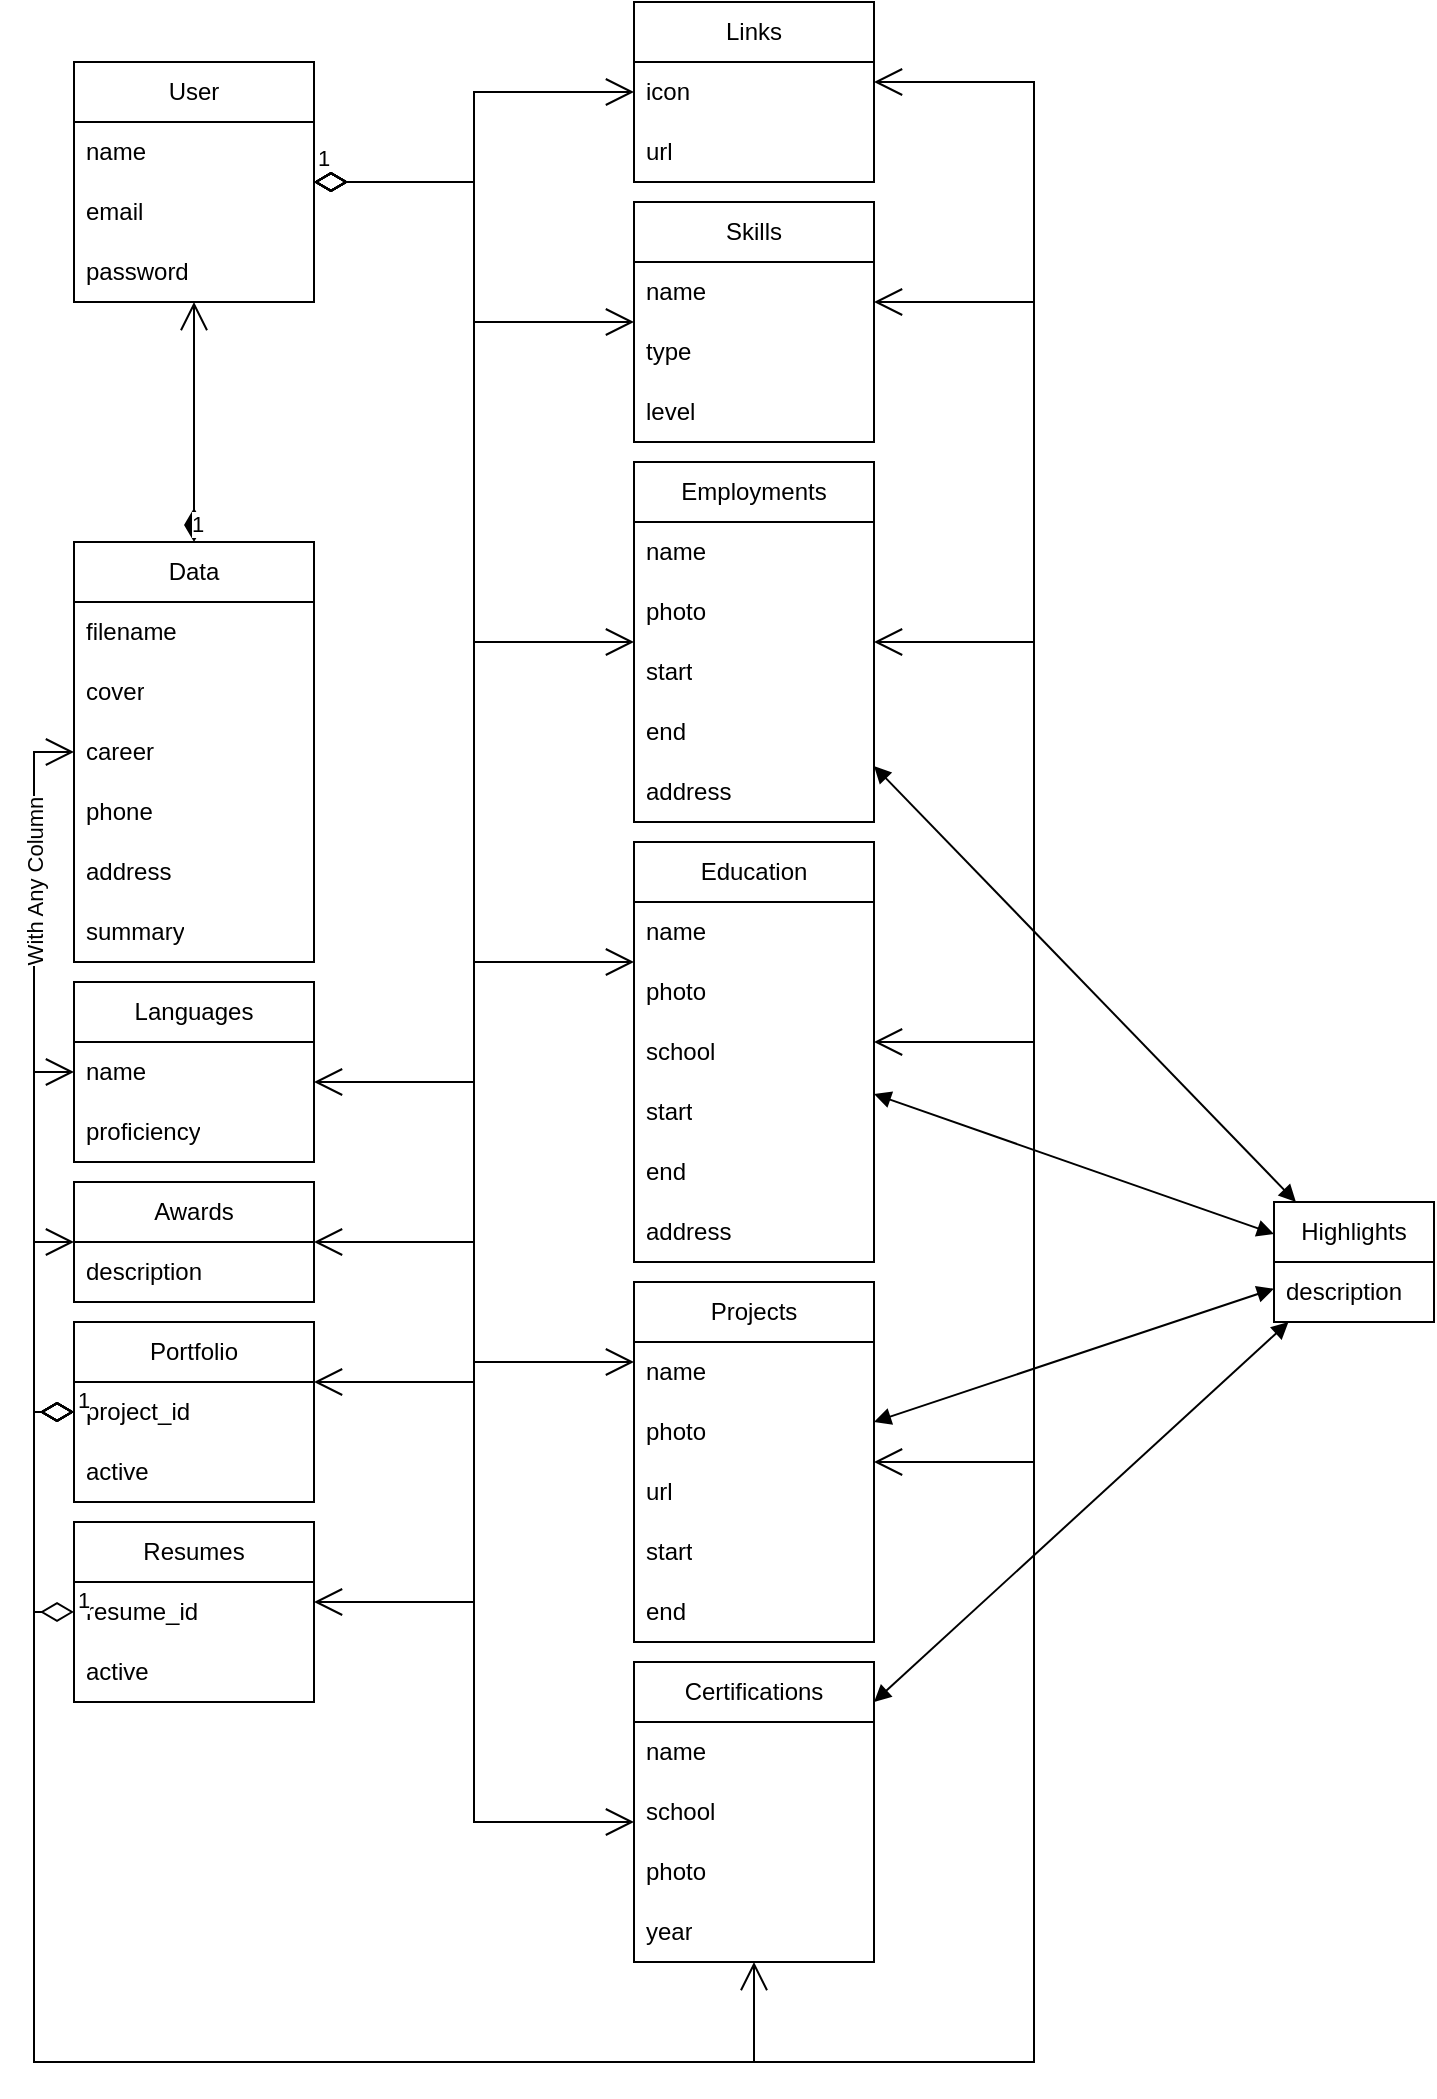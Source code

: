<mxfile version="26.2.2">
  <diagram name="Página-1" id="HbhajBfTkZ2j8d2pvesv">
    <mxGraphModel dx="1392" dy="857" grid="1" gridSize="10" guides="1" tooltips="1" connect="1" arrows="1" fold="1" page="1" pageScale="1" pageWidth="827" pageHeight="1169" math="0" shadow="0">
      <root>
        <mxCell id="0" />
        <mxCell id="1" parent="0" />
        <mxCell id="w9eDnfhfby5AD-hQDU2O-1" value="Data" style="swimlane;fontStyle=0;childLayout=stackLayout;horizontal=1;startSize=30;horizontalStack=0;resizeParent=1;resizeParentMax=0;resizeLast=0;collapsible=1;marginBottom=0;whiteSpace=wrap;html=1;" parent="1" vertex="1">
          <mxGeometry x="40" y="280" width="120" height="210" as="geometry" />
        </mxCell>
        <mxCell id="w9eDnfhfby5AD-hQDU2O-3" value="filename" style="text;strokeColor=none;fillColor=none;align=left;verticalAlign=middle;spacingLeft=4;spacingRight=4;overflow=hidden;points=[[0,0.5],[1,0.5]];portConstraint=eastwest;rotatable=0;whiteSpace=wrap;html=1;" parent="w9eDnfhfby5AD-hQDU2O-1" vertex="1">
          <mxGeometry y="30" width="120" height="30" as="geometry" />
        </mxCell>
        <mxCell id="xGu1E_vyQr3WHsbsqdDd-8" value="cover" style="text;strokeColor=none;fillColor=none;align=left;verticalAlign=middle;spacingLeft=4;spacingRight=4;overflow=hidden;points=[[0,0.5],[1,0.5]];portConstraint=eastwest;rotatable=0;whiteSpace=wrap;html=1;" parent="w9eDnfhfby5AD-hQDU2O-1" vertex="1">
          <mxGeometry y="60" width="120" height="30" as="geometry" />
        </mxCell>
        <mxCell id="LukBGXAmKgHBDDn_lNCF-2" value="career" style="text;strokeColor=none;fillColor=none;align=left;verticalAlign=middle;spacingLeft=4;spacingRight=4;overflow=hidden;points=[[0,0.5],[1,0.5]];portConstraint=eastwest;rotatable=0;whiteSpace=wrap;html=1;shadow=0;" parent="w9eDnfhfby5AD-hQDU2O-1" vertex="1">
          <mxGeometry y="90" width="120" height="30" as="geometry" />
        </mxCell>
        <mxCell id="LukBGXAmKgHBDDn_lNCF-3" value="phone" style="text;strokeColor=none;fillColor=none;align=left;verticalAlign=middle;spacingLeft=4;spacingRight=4;overflow=hidden;points=[[0,0.5],[1,0.5]];portConstraint=eastwest;rotatable=0;whiteSpace=wrap;html=1;shadow=0;" parent="w9eDnfhfby5AD-hQDU2O-1" vertex="1">
          <mxGeometry y="120" width="120" height="30" as="geometry" />
        </mxCell>
        <mxCell id="LukBGXAmKgHBDDn_lNCF-5" value="address" style="text;strokeColor=none;fillColor=none;align=left;verticalAlign=middle;spacingLeft=4;spacingRight=4;overflow=hidden;points=[[0,0.5],[1,0.5]];portConstraint=eastwest;rotatable=0;whiteSpace=wrap;html=1;shadow=0;" parent="w9eDnfhfby5AD-hQDU2O-1" vertex="1">
          <mxGeometry y="150" width="120" height="30" as="geometry" />
        </mxCell>
        <mxCell id="LukBGXAmKgHBDDn_lNCF-31" value="summary" style="text;strokeColor=none;fillColor=none;align=left;verticalAlign=middle;spacingLeft=4;spacingRight=4;overflow=hidden;points=[[0,0.5],[1,0.5]];portConstraint=eastwest;rotatable=0;whiteSpace=wrap;html=1;shadow=0;" parent="w9eDnfhfby5AD-hQDU2O-1" vertex="1">
          <mxGeometry y="180" width="120" height="30" as="geometry" />
        </mxCell>
        <mxCell id="LukBGXAmKgHBDDn_lNCF-7" value="Links" style="swimlane;fontStyle=0;childLayout=stackLayout;horizontal=1;startSize=30;horizontalStack=0;resizeParent=1;resizeParentMax=0;resizeLast=0;collapsible=1;marginBottom=0;whiteSpace=wrap;html=1;" parent="1" vertex="1">
          <mxGeometry x="320" y="10" width="120" height="90" as="geometry" />
        </mxCell>
        <mxCell id="LukBGXAmKgHBDDn_lNCF-9" value="icon" style="text;strokeColor=none;fillColor=none;align=left;verticalAlign=middle;spacingLeft=4;spacingRight=4;overflow=hidden;points=[[0,0.5],[1,0.5]];portConstraint=eastwest;rotatable=0;whiteSpace=wrap;html=1;" parent="LukBGXAmKgHBDDn_lNCF-7" vertex="1">
          <mxGeometry y="30" width="120" height="30" as="geometry" />
        </mxCell>
        <mxCell id="LukBGXAmKgHBDDn_lNCF-10" value="url" style="text;strokeColor=none;fillColor=none;align=left;verticalAlign=middle;spacingLeft=4;spacingRight=4;overflow=hidden;points=[[0,0.5],[1,0.5]];portConstraint=eastwest;rotatable=0;whiteSpace=wrap;html=1;shadow=0;" parent="LukBGXAmKgHBDDn_lNCF-7" vertex="1">
          <mxGeometry y="60" width="120" height="30" as="geometry" />
        </mxCell>
        <mxCell id="LukBGXAmKgHBDDn_lNCF-15" value="User" style="swimlane;fontStyle=0;childLayout=stackLayout;horizontal=1;startSize=30;horizontalStack=0;resizeParent=1;resizeParentMax=0;resizeLast=0;collapsible=1;marginBottom=0;whiteSpace=wrap;html=1;" parent="1" vertex="1">
          <mxGeometry x="40" y="40" width="120" height="120" as="geometry" />
        </mxCell>
        <mxCell id="LukBGXAmKgHBDDn_lNCF-18" value="name" style="text;strokeColor=none;fillColor=none;align=left;verticalAlign=middle;spacingLeft=4;spacingRight=4;overflow=hidden;points=[[0,0.5],[1,0.5]];portConstraint=eastwest;rotatable=0;whiteSpace=wrap;html=1;shadow=0;" parent="LukBGXAmKgHBDDn_lNCF-15" vertex="1">
          <mxGeometry y="30" width="120" height="30" as="geometry" />
        </mxCell>
        <mxCell id="LukBGXAmKgHBDDn_lNCF-20" value="email&lt;span style=&quot;color: rgba(0, 0, 0, 0); font-family: monospace; font-size: 0px; text-wrap-mode: nowrap;&quot;&gt;%3CmxGraphModel%3E%3Croot%3E%3CmxCell%20id%3D%220%22%2F%3E%3CmxCell%20id%3D%221%22%20parent%3D%220%22%2F%3E%3CmxCell%20id%3D%222%22%20value%3D%22career%22%20style%3D%22text%3BstrokeColor%3Dnone%3BfillColor%3Dnone%3Balign%3Dleft%3BverticalAlign%3Dmiddle%3BspacingLeft%3D4%3BspacingRight%3D4%3Boverflow%3Dhidden%3Bpoints%3D%5B%5B0%2C0.5%5D%2C%5B1%2C0.5%5D%5D%3BportConstraint%3Deastwest%3Brotatable%3D0%3BwhiteSpace%3Dwrap%3Bhtml%3D1%3Bshadow%3D0%3B%22%20vertex%3D%221%22%20parent%3D%221%22%3E%3CmxGeometry%20x%3D%2240%22%20y%3D%22160%22%20width%3D%22140%22%20height%3D%2230%22%20as%3D%22geometry%22%2F%3E%3C%2FmxCell%3E%3C%2Froot%3E%3C%2FmxGraphModel%3E&lt;/span&gt;" style="text;strokeColor=none;fillColor=none;align=left;verticalAlign=middle;spacingLeft=4;spacingRight=4;overflow=hidden;points=[[0,0.5],[1,0.5]];portConstraint=eastwest;rotatable=0;whiteSpace=wrap;html=1;shadow=0;" parent="LukBGXAmKgHBDDn_lNCF-15" vertex="1">
          <mxGeometry y="60" width="120" height="30" as="geometry" />
        </mxCell>
        <mxCell id="LukBGXAmKgHBDDn_lNCF-21" value="password" style="text;strokeColor=none;fillColor=none;align=left;verticalAlign=middle;spacingLeft=4;spacingRight=4;overflow=hidden;points=[[0,0.5],[1,0.5]];portConstraint=eastwest;rotatable=0;whiteSpace=wrap;html=1;shadow=0;" parent="LukBGXAmKgHBDDn_lNCF-15" vertex="1">
          <mxGeometry y="90" width="120" height="30" as="geometry" />
        </mxCell>
        <mxCell id="LukBGXAmKgHBDDn_lNCF-23" value="1" style="endArrow=open;html=1;endSize=12;startArrow=diamondThin;startSize=14;startFill=1;edgeStyle=orthogonalEdgeStyle;align=left;verticalAlign=bottom;rounded=0;" parent="1" source="w9eDnfhfby5AD-hQDU2O-1" target="LukBGXAmKgHBDDn_lNCF-15" edge="1">
          <mxGeometry x="-1" y="3" relative="1" as="geometry">
            <mxPoint x="340" y="300" as="sourcePoint" />
            <mxPoint x="500" y="300" as="targetPoint" />
          </mxGeometry>
        </mxCell>
        <mxCell id="LukBGXAmKgHBDDn_lNCF-25" value="1" style="endArrow=open;html=1;endSize=12;startArrow=diamondThin;startSize=14;startFill=0;edgeStyle=orthogonalEdgeStyle;align=left;verticalAlign=bottom;rounded=0;" parent="1" source="LukBGXAmKgHBDDn_lNCF-15" target="LukBGXAmKgHBDDn_lNCF-7" edge="1">
          <mxGeometry x="-1" y="3" relative="1" as="geometry">
            <mxPoint x="340" y="300" as="sourcePoint" />
            <mxPoint x="500" y="300" as="targetPoint" />
            <Array as="points" />
          </mxGeometry>
        </mxCell>
        <mxCell id="LukBGXAmKgHBDDn_lNCF-26" value="Skills" style="swimlane;fontStyle=0;childLayout=stackLayout;horizontal=1;startSize=30;horizontalStack=0;resizeParent=1;resizeParentMax=0;resizeLast=0;collapsible=1;marginBottom=0;whiteSpace=wrap;html=1;" parent="1" vertex="1">
          <mxGeometry x="320" y="110" width="120" height="120" as="geometry" />
        </mxCell>
        <mxCell id="LukBGXAmKgHBDDn_lNCF-28" value="name" style="text;strokeColor=none;fillColor=none;align=left;verticalAlign=middle;spacingLeft=4;spacingRight=4;overflow=hidden;points=[[0,0.5],[1,0.5]];portConstraint=eastwest;rotatable=0;whiteSpace=wrap;html=1;" parent="LukBGXAmKgHBDDn_lNCF-26" vertex="1">
          <mxGeometry y="30" width="120" height="30" as="geometry" />
        </mxCell>
        <mxCell id="_EkZtf-qwfZiBg3V9IoP-34" value="type" style="text;strokeColor=none;fillColor=none;align=left;verticalAlign=middle;spacingLeft=4;spacingRight=4;overflow=hidden;points=[[0,0.5],[1,0.5]];portConstraint=eastwest;rotatable=0;whiteSpace=wrap;html=1;" parent="LukBGXAmKgHBDDn_lNCF-26" vertex="1">
          <mxGeometry y="60" width="120" height="30" as="geometry" />
        </mxCell>
        <mxCell id="LukBGXAmKgHBDDn_lNCF-29" value="level" style="text;strokeColor=none;fillColor=none;align=left;verticalAlign=middle;spacingLeft=4;spacingRight=4;overflow=hidden;points=[[0,0.5],[1,0.5]];portConstraint=eastwest;rotatable=0;whiteSpace=wrap;html=1;shadow=0;" parent="LukBGXAmKgHBDDn_lNCF-26" vertex="1">
          <mxGeometry y="90" width="120" height="30" as="geometry" />
        </mxCell>
        <mxCell id="LukBGXAmKgHBDDn_lNCF-30" value="1" style="endArrow=open;html=1;endSize=12;startArrow=diamondThin;startSize=14;startFill=0;edgeStyle=orthogonalEdgeStyle;align=left;verticalAlign=bottom;rounded=0;" parent="1" source="LukBGXAmKgHBDDn_lNCF-15" target="LukBGXAmKgHBDDn_lNCF-26" edge="1">
          <mxGeometry x="-1" y="3" relative="1" as="geometry">
            <mxPoint x="190" y="125" as="sourcePoint" />
            <mxPoint x="300" y="80" as="targetPoint" />
            <Array as="points" />
          </mxGeometry>
        </mxCell>
        <mxCell id="LukBGXAmKgHBDDn_lNCF-32" value="Employments" style="swimlane;fontStyle=0;childLayout=stackLayout;horizontal=1;startSize=30;horizontalStack=0;resizeParent=1;resizeParentMax=0;resizeLast=0;collapsible=1;marginBottom=0;whiteSpace=wrap;html=1;" parent="1" vertex="1">
          <mxGeometry x="320" y="240" width="120" height="180" as="geometry" />
        </mxCell>
        <mxCell id="LukBGXAmKgHBDDn_lNCF-34" value="name" style="text;strokeColor=none;fillColor=none;align=left;verticalAlign=middle;spacingLeft=4;spacingRight=4;overflow=hidden;points=[[0,0.5],[1,0.5]];portConstraint=eastwest;rotatable=0;whiteSpace=wrap;html=1;" parent="LukBGXAmKgHBDDn_lNCF-32" vertex="1">
          <mxGeometry y="30" width="120" height="30" as="geometry" />
        </mxCell>
        <mxCell id="iaovK2-0am7FCmAmzVQQ-1" value="photo" style="text;strokeColor=none;fillColor=none;align=left;verticalAlign=middle;spacingLeft=4;spacingRight=4;overflow=hidden;points=[[0,0.5],[1,0.5]];portConstraint=eastwest;rotatable=0;whiteSpace=wrap;html=1;" parent="LukBGXAmKgHBDDn_lNCF-32" vertex="1">
          <mxGeometry y="60" width="120" height="30" as="geometry" />
        </mxCell>
        <mxCell id="LukBGXAmKgHBDDn_lNCF-35" value="start" style="text;strokeColor=none;fillColor=none;align=left;verticalAlign=middle;spacingLeft=4;spacingRight=4;overflow=hidden;points=[[0,0.5],[1,0.5]];portConstraint=eastwest;rotatable=0;whiteSpace=wrap;html=1;shadow=0;" parent="LukBGXAmKgHBDDn_lNCF-32" vertex="1">
          <mxGeometry y="90" width="120" height="30" as="geometry" />
        </mxCell>
        <mxCell id="LukBGXAmKgHBDDn_lNCF-40" value="end" style="text;strokeColor=none;fillColor=none;align=left;verticalAlign=middle;spacingLeft=4;spacingRight=4;overflow=hidden;points=[[0,0.5],[1,0.5]];portConstraint=eastwest;rotatable=0;whiteSpace=wrap;html=1;shadow=0;" parent="LukBGXAmKgHBDDn_lNCF-32" vertex="1">
          <mxGeometry y="120" width="120" height="30" as="geometry" />
        </mxCell>
        <mxCell id="LukBGXAmKgHBDDn_lNCF-41" value="address" style="text;strokeColor=none;fillColor=none;align=left;verticalAlign=middle;spacingLeft=4;spacingRight=4;overflow=hidden;points=[[0,0.5],[1,0.5]];portConstraint=eastwest;rotatable=0;whiteSpace=wrap;html=1;shadow=0;" parent="LukBGXAmKgHBDDn_lNCF-32" vertex="1">
          <mxGeometry y="150" width="120" height="30" as="geometry" />
        </mxCell>
        <mxCell id="LukBGXAmKgHBDDn_lNCF-39" value="1" style="endArrow=open;html=1;endSize=12;startArrow=diamondThin;startSize=14;startFill=0;edgeStyle=orthogonalEdgeStyle;align=left;verticalAlign=bottom;rounded=0;" parent="1" source="LukBGXAmKgHBDDn_lNCF-15" target="LukBGXAmKgHBDDn_lNCF-32" edge="1">
          <mxGeometry x="-1" y="3" relative="1" as="geometry">
            <mxPoint x="340" y="290" as="sourcePoint" />
            <mxPoint x="500" y="290" as="targetPoint" />
            <Array as="points">
              <mxPoint x="240" y="100" />
              <mxPoint x="240" y="330" />
            </Array>
          </mxGeometry>
        </mxCell>
        <mxCell id="LukBGXAmKgHBDDn_lNCF-42" value="Highlights" style="swimlane;fontStyle=0;childLayout=stackLayout;horizontal=1;startSize=30;horizontalStack=0;resizeParent=1;resizeParentMax=0;resizeLast=0;collapsible=1;marginBottom=0;whiteSpace=wrap;html=1;" parent="1" vertex="1">
          <mxGeometry x="640" y="610" width="80" height="60" as="geometry" />
        </mxCell>
        <mxCell id="LukBGXAmKgHBDDn_lNCF-44" value="description" style="text;strokeColor=none;fillColor=none;align=left;verticalAlign=middle;spacingLeft=4;spacingRight=4;overflow=hidden;points=[[0,0.5],[1,0.5]];portConstraint=eastwest;rotatable=0;whiteSpace=wrap;html=1;" parent="LukBGXAmKgHBDDn_lNCF-42" vertex="1">
          <mxGeometry y="30" width="80" height="30" as="geometry" />
        </mxCell>
        <mxCell id="LukBGXAmKgHBDDn_lNCF-49" value="Education" style="swimlane;fontStyle=0;childLayout=stackLayout;horizontal=1;startSize=30;horizontalStack=0;resizeParent=1;resizeParentMax=0;resizeLast=0;collapsible=1;marginBottom=0;whiteSpace=wrap;html=1;" parent="1" vertex="1">
          <mxGeometry x="320" y="430" width="120" height="210" as="geometry" />
        </mxCell>
        <mxCell id="LukBGXAmKgHBDDn_lNCF-51" value="name" style="text;strokeColor=none;fillColor=none;align=left;verticalAlign=middle;spacingLeft=4;spacingRight=4;overflow=hidden;points=[[0,0.5],[1,0.5]];portConstraint=eastwest;rotatable=0;whiteSpace=wrap;html=1;" parent="LukBGXAmKgHBDDn_lNCF-49" vertex="1">
          <mxGeometry y="30" width="120" height="30" as="geometry" />
        </mxCell>
        <mxCell id="iaovK2-0am7FCmAmzVQQ-2" value="photo" style="text;strokeColor=none;fillColor=none;align=left;verticalAlign=middle;spacingLeft=4;spacingRight=4;overflow=hidden;points=[[0,0.5],[1,0.5]];portConstraint=eastwest;rotatable=0;whiteSpace=wrap;html=1;" parent="LukBGXAmKgHBDDn_lNCF-49" vertex="1">
          <mxGeometry y="60" width="120" height="30" as="geometry" />
        </mxCell>
        <mxCell id="_EkZtf-qwfZiBg3V9IoP-1" value="school" style="text;strokeColor=none;fillColor=none;align=left;verticalAlign=middle;spacingLeft=4;spacingRight=4;overflow=hidden;points=[[0,0.5],[1,0.5]];portConstraint=eastwest;rotatable=0;whiteSpace=wrap;html=1;shadow=0;" parent="LukBGXAmKgHBDDn_lNCF-49" vertex="1">
          <mxGeometry y="90" width="120" height="30" as="geometry" />
        </mxCell>
        <mxCell id="LukBGXAmKgHBDDn_lNCF-52" value="start" style="text;strokeColor=none;fillColor=none;align=left;verticalAlign=middle;spacingLeft=4;spacingRight=4;overflow=hidden;points=[[0,0.5],[1,0.5]];portConstraint=eastwest;rotatable=0;whiteSpace=wrap;html=1;shadow=0;" parent="LukBGXAmKgHBDDn_lNCF-49" vertex="1">
          <mxGeometry y="120" width="120" height="30" as="geometry" />
        </mxCell>
        <mxCell id="LukBGXAmKgHBDDn_lNCF-53" value="end" style="text;strokeColor=none;fillColor=none;align=left;verticalAlign=middle;spacingLeft=4;spacingRight=4;overflow=hidden;points=[[0,0.5],[1,0.5]];portConstraint=eastwest;rotatable=0;whiteSpace=wrap;html=1;shadow=0;" parent="LukBGXAmKgHBDDn_lNCF-49" vertex="1">
          <mxGeometry y="150" width="120" height="30" as="geometry" />
        </mxCell>
        <mxCell id="LukBGXAmKgHBDDn_lNCF-54" value="address" style="text;strokeColor=none;fillColor=none;align=left;verticalAlign=middle;spacingLeft=4;spacingRight=4;overflow=hidden;points=[[0,0.5],[1,0.5]];portConstraint=eastwest;rotatable=0;whiteSpace=wrap;html=1;shadow=0;" parent="LukBGXAmKgHBDDn_lNCF-49" vertex="1">
          <mxGeometry y="180" width="120" height="30" as="geometry" />
        </mxCell>
        <mxCell id="LukBGXAmKgHBDDn_lNCF-55" value="1" style="endArrow=open;html=1;endSize=12;startArrow=diamondThin;startSize=14;startFill=0;edgeStyle=orthogonalEdgeStyle;align=left;verticalAlign=bottom;rounded=0;" parent="1" source="LukBGXAmKgHBDDn_lNCF-15" target="LukBGXAmKgHBDDn_lNCF-49" edge="1">
          <mxGeometry x="-1" y="3" relative="1" as="geometry">
            <mxPoint x="190" y="125" as="sourcePoint" />
            <mxPoint x="310" y="380" as="targetPoint" />
            <Array as="points">
              <mxPoint x="240" y="100" />
              <mxPoint x="240" y="490" />
            </Array>
          </mxGeometry>
        </mxCell>
        <mxCell id="_EkZtf-qwfZiBg3V9IoP-2" value="Languages" style="swimlane;fontStyle=0;childLayout=stackLayout;horizontal=1;startSize=30;horizontalStack=0;resizeParent=1;resizeParentMax=0;resizeLast=0;collapsible=1;marginBottom=0;whiteSpace=wrap;html=1;" parent="1" vertex="1">
          <mxGeometry x="40" y="500" width="120" height="90" as="geometry" />
        </mxCell>
        <mxCell id="_EkZtf-qwfZiBg3V9IoP-4" value="name" style="text;strokeColor=none;fillColor=none;align=left;verticalAlign=middle;spacingLeft=4;spacingRight=4;overflow=hidden;points=[[0,0.5],[1,0.5]];portConstraint=eastwest;rotatable=0;whiteSpace=wrap;html=1;" parent="_EkZtf-qwfZiBg3V9IoP-2" vertex="1">
          <mxGeometry y="30" width="120" height="30" as="geometry" />
        </mxCell>
        <mxCell id="_EkZtf-qwfZiBg3V9IoP-5" value="proficiency" style="text;strokeColor=none;fillColor=none;align=left;verticalAlign=middle;spacingLeft=4;spacingRight=4;overflow=hidden;points=[[0,0.5],[1,0.5]];portConstraint=eastwest;rotatable=0;whiteSpace=wrap;html=1;shadow=0;" parent="_EkZtf-qwfZiBg3V9IoP-2" vertex="1">
          <mxGeometry y="60" width="120" height="30" as="geometry" />
        </mxCell>
        <mxCell id="_EkZtf-qwfZiBg3V9IoP-6" value="1" style="endArrow=open;html=1;endSize=12;startArrow=diamondThin;startSize=14;startFill=0;edgeStyle=orthogonalEdgeStyle;align=left;verticalAlign=bottom;rounded=0;" parent="1" source="LukBGXAmKgHBDDn_lNCF-15" target="_EkZtf-qwfZiBg3V9IoP-2" edge="1">
          <mxGeometry x="-1" y="3" relative="1" as="geometry">
            <mxPoint x="190" y="125" as="sourcePoint" />
            <mxPoint x="310" y="620" as="targetPoint" />
            <Array as="points">
              <mxPoint x="240" y="100" />
              <mxPoint x="240" y="550" />
            </Array>
          </mxGeometry>
        </mxCell>
        <mxCell id="_EkZtf-qwfZiBg3V9IoP-7" value="Projects" style="swimlane;fontStyle=0;childLayout=stackLayout;horizontal=1;startSize=30;horizontalStack=0;resizeParent=1;resizeParentMax=0;resizeLast=0;collapsible=1;marginBottom=0;whiteSpace=wrap;html=1;" parent="1" vertex="1">
          <mxGeometry x="320" y="650" width="120" height="180" as="geometry" />
        </mxCell>
        <mxCell id="_EkZtf-qwfZiBg3V9IoP-9" value="name" style="text;strokeColor=none;fillColor=none;align=left;verticalAlign=middle;spacingLeft=4;spacingRight=4;overflow=hidden;points=[[0,0.5],[1,0.5]];portConstraint=eastwest;rotatable=0;whiteSpace=wrap;html=1;" parent="_EkZtf-qwfZiBg3V9IoP-7" vertex="1">
          <mxGeometry y="30" width="120" height="30" as="geometry" />
        </mxCell>
        <mxCell id="_EkZtf-qwfZiBg3V9IoP-10" value="photo" style="text;strokeColor=none;fillColor=none;align=left;verticalAlign=middle;spacingLeft=4;spacingRight=4;overflow=hidden;points=[[0,0.5],[1,0.5]];portConstraint=eastwest;rotatable=0;whiteSpace=wrap;html=1;shadow=0;" parent="_EkZtf-qwfZiBg3V9IoP-7" vertex="1">
          <mxGeometry y="60" width="120" height="30" as="geometry" />
        </mxCell>
        <mxCell id="_EkZtf-qwfZiBg3V9IoP-38" value="url" style="text;strokeColor=none;fillColor=none;align=left;verticalAlign=middle;spacingLeft=4;spacingRight=4;overflow=hidden;points=[[0,0.5],[1,0.5]];portConstraint=eastwest;rotatable=0;whiteSpace=wrap;html=1;shadow=0;" parent="_EkZtf-qwfZiBg3V9IoP-7" vertex="1">
          <mxGeometry y="90" width="120" height="30" as="geometry" />
        </mxCell>
        <mxCell id="_EkZtf-qwfZiBg3V9IoP-11" value="start" style="text;strokeColor=none;fillColor=none;align=left;verticalAlign=middle;spacingLeft=4;spacingRight=4;overflow=hidden;points=[[0,0.5],[1,0.5]];portConstraint=eastwest;rotatable=0;whiteSpace=wrap;html=1;shadow=0;" parent="_EkZtf-qwfZiBg3V9IoP-7" vertex="1">
          <mxGeometry y="120" width="120" height="30" as="geometry" />
        </mxCell>
        <mxCell id="_EkZtf-qwfZiBg3V9IoP-12" value="end" style="text;strokeColor=none;fillColor=none;align=left;verticalAlign=middle;spacingLeft=4;spacingRight=4;overflow=hidden;points=[[0,0.5],[1,0.5]];portConstraint=eastwest;rotatable=0;whiteSpace=wrap;html=1;shadow=0;" parent="_EkZtf-qwfZiBg3V9IoP-7" vertex="1">
          <mxGeometry y="150" width="120" height="30" as="geometry" />
        </mxCell>
        <mxCell id="_EkZtf-qwfZiBg3V9IoP-17" value="1" style="endArrow=open;html=1;endSize=12;startArrow=diamondThin;startSize=14;startFill=0;edgeStyle=orthogonalEdgeStyle;align=left;verticalAlign=bottom;rounded=0;" parent="1" source="LukBGXAmKgHBDDn_lNCF-15" target="_EkZtf-qwfZiBg3V9IoP-7" edge="1">
          <mxGeometry x="-1" y="3" relative="1" as="geometry">
            <mxPoint x="190" y="125" as="sourcePoint" />
            <mxPoint x="310" y="620" as="targetPoint" />
            <Array as="points">
              <mxPoint x="240" y="100" />
              <mxPoint x="240" y="690" />
            </Array>
          </mxGeometry>
        </mxCell>
        <mxCell id="_EkZtf-qwfZiBg3V9IoP-19" value="Awards" style="swimlane;fontStyle=0;childLayout=stackLayout;horizontal=1;startSize=30;horizontalStack=0;resizeParent=1;resizeParentMax=0;resizeLast=0;collapsible=1;marginBottom=0;whiteSpace=wrap;html=1;" parent="1" vertex="1">
          <mxGeometry x="40" y="600" width="120" height="60" as="geometry" />
        </mxCell>
        <mxCell id="_EkZtf-qwfZiBg3V9IoP-21" value="description" style="text;strokeColor=none;fillColor=none;align=left;verticalAlign=middle;spacingLeft=4;spacingRight=4;overflow=hidden;points=[[0,0.5],[1,0.5]];portConstraint=eastwest;rotatable=0;whiteSpace=wrap;html=1;" parent="_EkZtf-qwfZiBg3V9IoP-19" vertex="1">
          <mxGeometry y="30" width="120" height="30" as="geometry" />
        </mxCell>
        <mxCell id="_EkZtf-qwfZiBg3V9IoP-26" value="1" style="endArrow=open;html=1;endSize=12;startArrow=diamondThin;startSize=14;startFill=0;edgeStyle=orthogonalEdgeStyle;align=left;verticalAlign=bottom;rounded=0;" parent="1" source="LukBGXAmKgHBDDn_lNCF-15" target="_EkZtf-qwfZiBg3V9IoP-19" edge="1">
          <mxGeometry x="-1" y="3" relative="1" as="geometry">
            <mxPoint x="190" y="125" as="sourcePoint" />
            <mxPoint x="310" y="1040" as="targetPoint" />
            <Array as="points">
              <mxPoint x="240" y="100" />
              <mxPoint x="240" y="630" />
            </Array>
          </mxGeometry>
        </mxCell>
        <mxCell id="_EkZtf-qwfZiBg3V9IoP-28" value="Certifications" style="swimlane;fontStyle=0;childLayout=stackLayout;horizontal=1;startSize=30;horizontalStack=0;resizeParent=1;resizeParentMax=0;resizeLast=0;collapsible=1;marginBottom=0;whiteSpace=wrap;html=1;" parent="1" vertex="1">
          <mxGeometry x="320" y="840" width="120" height="150" as="geometry" />
        </mxCell>
        <mxCell id="_EkZtf-qwfZiBg3V9IoP-30" value="name" style="text;strokeColor=none;fillColor=none;align=left;verticalAlign=middle;spacingLeft=4;spacingRight=4;overflow=hidden;points=[[0,0.5],[1,0.5]];portConstraint=eastwest;rotatable=0;whiteSpace=wrap;html=1;" parent="_EkZtf-qwfZiBg3V9IoP-28" vertex="1">
          <mxGeometry y="30" width="120" height="30" as="geometry" />
        </mxCell>
        <mxCell id="_EkZtf-qwfZiBg3V9IoP-32" value="school" style="text;strokeColor=none;fillColor=none;align=left;verticalAlign=middle;spacingLeft=4;spacingRight=4;overflow=hidden;points=[[0,0.5],[1,0.5]];portConstraint=eastwest;rotatable=0;whiteSpace=wrap;html=1;" parent="_EkZtf-qwfZiBg3V9IoP-28" vertex="1">
          <mxGeometry y="60" width="120" height="30" as="geometry" />
        </mxCell>
        <mxCell id="iaovK2-0am7FCmAmzVQQ-3" value="photo" style="text;strokeColor=none;fillColor=none;align=left;verticalAlign=middle;spacingLeft=4;spacingRight=4;overflow=hidden;points=[[0,0.5],[1,0.5]];portConstraint=eastwest;rotatable=0;whiteSpace=wrap;html=1;shadow=0;" parent="_EkZtf-qwfZiBg3V9IoP-28" vertex="1">
          <mxGeometry y="90" width="120" height="30" as="geometry" />
        </mxCell>
        <mxCell id="_EkZtf-qwfZiBg3V9IoP-31" value="year" style="text;strokeColor=none;fillColor=none;align=left;verticalAlign=middle;spacingLeft=4;spacingRight=4;overflow=hidden;points=[[0,0.5],[1,0.5]];portConstraint=eastwest;rotatable=0;whiteSpace=wrap;html=1;shadow=0;" parent="_EkZtf-qwfZiBg3V9IoP-28" vertex="1">
          <mxGeometry y="120" width="120" height="30" as="geometry" />
        </mxCell>
        <mxCell id="xGu1E_vyQr3WHsbsqdDd-7" value="1" style="endArrow=open;html=1;endSize=12;startArrow=diamondThin;startSize=14;startFill=0;edgeStyle=orthogonalEdgeStyle;align=left;verticalAlign=bottom;rounded=0;" parent="1" source="LukBGXAmKgHBDDn_lNCF-15" target="_EkZtf-qwfZiBg3V9IoP-28" edge="1">
          <mxGeometry x="-1" y="3" relative="1" as="geometry">
            <mxPoint x="180" y="115" as="sourcePoint" />
            <mxPoint x="300" y="1020" as="targetPoint" />
            <Array as="points">
              <mxPoint x="240" y="100" />
              <mxPoint x="240" y="920" />
            </Array>
          </mxGeometry>
        </mxCell>
        <mxCell id="WB2Duozwv7UVYrh3coKq-1" value="Portfolio" style="swimlane;fontStyle=0;childLayout=stackLayout;horizontal=1;startSize=30;horizontalStack=0;resizeParent=1;resizeParentMax=0;resizeLast=0;collapsible=1;marginBottom=0;whiteSpace=wrap;html=1;" vertex="1" parent="1">
          <mxGeometry x="40" y="670" width="120" height="90" as="geometry" />
        </mxCell>
        <mxCell id="WB2Duozwv7UVYrh3coKq-7" value="project_id" style="text;strokeColor=none;fillColor=none;align=left;verticalAlign=middle;spacingLeft=4;spacingRight=4;overflow=hidden;points=[[0,0.5],[1,0.5]];portConstraint=eastwest;rotatable=0;whiteSpace=wrap;html=1;" vertex="1" parent="WB2Duozwv7UVYrh3coKq-1">
          <mxGeometry y="30" width="120" height="30" as="geometry" />
        </mxCell>
        <mxCell id="WB2Duozwv7UVYrh3coKq-6" value="active" style="text;strokeColor=none;fillColor=none;align=left;verticalAlign=middle;spacingLeft=4;spacingRight=4;overflow=hidden;points=[[0,0.5],[1,0.5]];portConstraint=eastwest;rotatable=0;whiteSpace=wrap;html=1;" vertex="1" parent="WB2Duozwv7UVYrh3coKq-1">
          <mxGeometry y="60" width="120" height="30" as="geometry" />
        </mxCell>
        <mxCell id="WB2Duozwv7UVYrh3coKq-4" value="1" style="endArrow=open;html=1;endSize=12;startArrow=diamondThin;startSize=14;startFill=0;edgeStyle=orthogonalEdgeStyle;align=left;verticalAlign=bottom;rounded=0;" edge="1" parent="1" source="LukBGXAmKgHBDDn_lNCF-15" target="WB2Duozwv7UVYrh3coKq-1">
          <mxGeometry x="-1" y="3" relative="1" as="geometry">
            <mxPoint x="160" y="100" as="sourcePoint" />
            <mxPoint x="160" y="630" as="targetPoint" />
            <Array as="points">
              <mxPoint x="240" y="100" />
              <mxPoint x="240" y="700" />
            </Array>
          </mxGeometry>
        </mxCell>
        <mxCell id="WB2Duozwv7UVYrh3coKq-8" value="Resumes" style="swimlane;fontStyle=0;childLayout=stackLayout;horizontal=1;startSize=30;horizontalStack=0;resizeParent=1;resizeParentMax=0;resizeLast=0;collapsible=1;marginBottom=0;whiteSpace=wrap;html=1;" vertex="1" parent="1">
          <mxGeometry x="40" y="770" width="120" height="90" as="geometry" />
        </mxCell>
        <mxCell id="WB2Duozwv7UVYrh3coKq-9" value="resume_id" style="text;strokeColor=none;fillColor=none;align=left;verticalAlign=middle;spacingLeft=4;spacingRight=4;overflow=hidden;points=[[0,0.5],[1,0.5]];portConstraint=eastwest;rotatable=0;whiteSpace=wrap;html=1;" vertex="1" parent="WB2Duozwv7UVYrh3coKq-8">
          <mxGeometry y="30" width="120" height="30" as="geometry" />
        </mxCell>
        <mxCell id="WB2Duozwv7UVYrh3coKq-10" value="active" style="text;strokeColor=none;fillColor=none;align=left;verticalAlign=middle;spacingLeft=4;spacingRight=4;overflow=hidden;points=[[0,0.5],[1,0.5]];portConstraint=eastwest;rotatable=0;whiteSpace=wrap;html=1;" vertex="1" parent="WB2Duozwv7UVYrh3coKq-8">
          <mxGeometry y="60" width="120" height="30" as="geometry" />
        </mxCell>
        <mxCell id="WB2Duozwv7UVYrh3coKq-11" value="1" style="endArrow=open;html=1;endSize=12;startArrow=diamondThin;startSize=14;startFill=0;edgeStyle=orthogonalEdgeStyle;align=left;verticalAlign=bottom;rounded=0;" edge="1" parent="1" source="LukBGXAmKgHBDDn_lNCF-15" target="WB2Duozwv7UVYrh3coKq-8">
          <mxGeometry x="-1" y="3" relative="1" as="geometry">
            <mxPoint x="160" y="100" as="sourcePoint" />
            <mxPoint x="160" y="700" as="targetPoint" />
            <Array as="points">
              <mxPoint x="240" y="100" />
              <mxPoint x="240" y="810" />
            </Array>
          </mxGeometry>
        </mxCell>
        <mxCell id="WB2Duozwv7UVYrh3coKq-13" value="1" style="endArrow=open;html=1;endSize=12;startArrow=diamondThin;startSize=14;startFill=0;edgeStyle=orthogonalEdgeStyle;align=left;verticalAlign=bottom;rounded=0;" edge="1" parent="1" source="WB2Duozwv7UVYrh3coKq-1" target="_EkZtf-qwfZiBg3V9IoP-2">
          <mxGeometry x="-1" y="3" relative="1" as="geometry">
            <mxPoint x="110" y="680" as="sourcePoint" />
            <mxPoint x="110" y="670" as="targetPoint" />
            <Array as="points">
              <mxPoint x="20" y="715" />
              <mxPoint x="20" y="545" />
            </Array>
          </mxGeometry>
        </mxCell>
        <mxCell id="WB2Duozwv7UVYrh3coKq-14" value="1" style="endArrow=open;html=1;endSize=12;startArrow=diamondThin;startSize=14;startFill=0;edgeStyle=orthogonalEdgeStyle;align=left;verticalAlign=bottom;rounded=0;" edge="1" parent="1" source="WB2Duozwv7UVYrh3coKq-1" target="_EkZtf-qwfZiBg3V9IoP-28">
          <mxGeometry x="-1" y="3" relative="1" as="geometry">
            <mxPoint x="-10" y="720" as="sourcePoint" />
            <mxPoint x="50" y="555" as="targetPoint" />
            <Array as="points">
              <mxPoint x="20" y="715" />
              <mxPoint x="20" y="1040" />
              <mxPoint x="380" y="1040" />
            </Array>
          </mxGeometry>
        </mxCell>
        <mxCell id="WB2Duozwv7UVYrh3coKq-16" value="1" style="endArrow=open;html=1;endSize=12;startArrow=diamondThin;startSize=14;startFill=0;edgeStyle=orthogonalEdgeStyle;align=left;verticalAlign=bottom;rounded=0;" edge="1" parent="1" source="WB2Duozwv7UVYrh3coKq-1" target="_EkZtf-qwfZiBg3V9IoP-19">
          <mxGeometry x="-1" y="3" relative="1" as="geometry">
            <mxPoint x="40" y="715" as="sourcePoint" />
            <mxPoint x="40" y="545" as="targetPoint" />
            <Array as="points">
              <mxPoint x="20" y="715" />
              <mxPoint x="20" y="630" />
            </Array>
          </mxGeometry>
        </mxCell>
        <mxCell id="WB2Duozwv7UVYrh3coKq-17" value="1" style="endArrow=open;html=1;endSize=12;startArrow=diamondThin;startSize=14;startFill=0;edgeStyle=orthogonalEdgeStyle;align=left;verticalAlign=bottom;rounded=0;" edge="1" parent="1" target="_EkZtf-qwfZiBg3V9IoP-7">
          <mxGeometry x="-1" y="3" relative="1" as="geometry">
            <mxPoint x="40" y="715" as="sourcePoint" />
            <mxPoint x="380" y="990" as="targetPoint" />
            <Array as="points">
              <mxPoint x="20" y="715" />
              <mxPoint x="20" y="1040" />
              <mxPoint x="520" y="1040" />
              <mxPoint x="520" y="740" />
            </Array>
          </mxGeometry>
        </mxCell>
        <mxCell id="WB2Duozwv7UVYrh3coKq-18" value="" style="endArrow=block;startArrow=block;endFill=1;startFill=1;html=1;rounded=0;" edge="1" parent="1" source="_EkZtf-qwfZiBg3V9IoP-28" target="LukBGXAmKgHBDDn_lNCF-42">
          <mxGeometry width="160" relative="1" as="geometry">
            <mxPoint x="600" y="540" as="sourcePoint" />
            <mxPoint x="760" y="540" as="targetPoint" />
          </mxGeometry>
        </mxCell>
        <mxCell id="WB2Duozwv7UVYrh3coKq-19" value="" style="endArrow=block;startArrow=block;endFill=1;startFill=1;html=1;rounded=0;" edge="1" parent="1" source="_EkZtf-qwfZiBg3V9IoP-7" target="LukBGXAmKgHBDDn_lNCF-42">
          <mxGeometry width="160" relative="1" as="geometry">
            <mxPoint x="450" y="870" as="sourcePoint" />
            <mxPoint x="657" y="680" as="targetPoint" />
          </mxGeometry>
        </mxCell>
        <mxCell id="WB2Duozwv7UVYrh3coKq-20" value="" style="endArrow=block;startArrow=block;endFill=1;startFill=1;html=1;rounded=0;" edge="1" parent="1" source="LukBGXAmKgHBDDn_lNCF-49" target="LukBGXAmKgHBDDn_lNCF-42">
          <mxGeometry width="160" relative="1" as="geometry">
            <mxPoint x="460" y="880" as="sourcePoint" />
            <mxPoint x="667" y="690" as="targetPoint" />
          </mxGeometry>
        </mxCell>
        <mxCell id="WB2Duozwv7UVYrh3coKq-21" value="" style="endArrow=block;startArrow=block;endFill=1;startFill=1;html=1;rounded=0;" edge="1" parent="1" source="LukBGXAmKgHBDDn_lNCF-32" target="LukBGXAmKgHBDDn_lNCF-42">
          <mxGeometry width="160" relative="1" as="geometry">
            <mxPoint x="470" y="890" as="sourcePoint" />
            <mxPoint x="677" y="700" as="targetPoint" />
          </mxGeometry>
        </mxCell>
        <mxCell id="WB2Duozwv7UVYrh3coKq-22" value="1" style="endArrow=open;html=1;endSize=12;startArrow=diamondThin;startSize=14;startFill=0;edgeStyle=orthogonalEdgeStyle;align=left;verticalAlign=bottom;rounded=0;" edge="1" parent="1" source="WB2Duozwv7UVYrh3coKq-1" target="LukBGXAmKgHBDDn_lNCF-49">
          <mxGeometry x="-1" y="3" relative="1" as="geometry">
            <mxPoint x="40" y="715" as="sourcePoint" />
            <mxPoint x="440" y="740" as="targetPoint" />
            <Array as="points">
              <mxPoint x="20" y="715" />
              <mxPoint x="20" y="1040" />
              <mxPoint x="520" y="1040" />
              <mxPoint x="520" y="530" />
            </Array>
          </mxGeometry>
        </mxCell>
        <mxCell id="WB2Duozwv7UVYrh3coKq-23" value="1" style="endArrow=open;html=1;endSize=12;startArrow=diamondThin;startSize=14;startFill=0;edgeStyle=orthogonalEdgeStyle;align=left;verticalAlign=bottom;rounded=0;" edge="1" parent="1" source="WB2Duozwv7UVYrh3coKq-1" target="LukBGXAmKgHBDDn_lNCF-32">
          <mxGeometry x="-1" y="3" relative="1" as="geometry">
            <mxPoint x="40" y="715" as="sourcePoint" />
            <mxPoint x="440" y="530" as="targetPoint" />
            <Array as="points">
              <mxPoint x="20" y="715" />
              <mxPoint x="20" y="1040" />
              <mxPoint x="520" y="1040" />
              <mxPoint x="520" y="330" />
            </Array>
          </mxGeometry>
        </mxCell>
        <mxCell id="WB2Duozwv7UVYrh3coKq-24" value="1" style="endArrow=open;html=1;endSize=12;startArrow=diamondThin;startSize=14;startFill=0;edgeStyle=orthogonalEdgeStyle;align=left;verticalAlign=bottom;rounded=0;" edge="1" parent="1" source="WB2Duozwv7UVYrh3coKq-1" target="LukBGXAmKgHBDDn_lNCF-26">
          <mxGeometry x="-1" y="3" relative="1" as="geometry">
            <mxPoint x="40" y="715" as="sourcePoint" />
            <mxPoint x="440" y="330" as="targetPoint" />
            <Array as="points">
              <mxPoint x="20" y="715" />
              <mxPoint x="20" y="1040" />
              <mxPoint x="520" y="1040" />
              <mxPoint x="520" y="160" />
            </Array>
          </mxGeometry>
        </mxCell>
        <mxCell id="WB2Duozwv7UVYrh3coKq-25" value="1" style="endArrow=open;html=1;endSize=12;startArrow=diamondThin;startSize=14;startFill=0;edgeStyle=orthogonalEdgeStyle;align=left;verticalAlign=bottom;rounded=0;" edge="1" parent="1" source="WB2Duozwv7UVYrh3coKq-1" target="LukBGXAmKgHBDDn_lNCF-7">
          <mxGeometry x="-1" y="3" relative="1" as="geometry">
            <mxPoint x="40" y="715" as="sourcePoint" />
            <mxPoint x="440" y="160" as="targetPoint" />
            <Array as="points">
              <mxPoint x="20" y="715" />
              <mxPoint x="20" y="1040" />
              <mxPoint x="520" y="1040" />
              <mxPoint x="520" y="50" />
            </Array>
          </mxGeometry>
        </mxCell>
        <mxCell id="WB2Duozwv7UVYrh3coKq-27" value="1" style="endArrow=none;html=1;endSize=12;startArrow=diamondThin;startSize=14;startFill=0;align=left;verticalAlign=bottom;rounded=0;" edge="1" parent="1" source="WB2Duozwv7UVYrh3coKq-8">
          <mxGeometry x="-1" y="3" relative="1" as="geometry">
            <mxPoint x="40" y="715" as="sourcePoint" />
            <mxPoint x="20" y="815" as="targetPoint" />
          </mxGeometry>
        </mxCell>
        <mxCell id="WB2Duozwv7UVYrh3coKq-28" value="1" style="endArrow=open;html=1;endSize=12;startArrow=diamondThin;startSize=14;startFill=0;edgeStyle=orthogonalEdgeStyle;align=left;verticalAlign=bottom;rounded=0;" edge="1" parent="1" target="w9eDnfhfby5AD-hQDU2O-1">
          <mxGeometry x="-1" y="3" relative="1" as="geometry">
            <mxPoint x="40" y="715" as="sourcePoint" />
            <mxPoint x="40" y="545" as="targetPoint" />
            <Array as="points">
              <mxPoint x="20" y="715" />
              <mxPoint x="20" y="385" />
            </Array>
          </mxGeometry>
        </mxCell>
        <mxCell id="WB2Duozwv7UVYrh3coKq-29" value="With Any Column" style="edgeLabel;html=1;align=center;verticalAlign=middle;resizable=0;points=[];rotation=-90;" vertex="1" connectable="0" parent="WB2Duozwv7UVYrh3coKq-28">
          <mxGeometry x="0.75" relative="1" as="geometry">
            <mxPoint y="39" as="offset" />
          </mxGeometry>
        </mxCell>
      </root>
    </mxGraphModel>
  </diagram>
</mxfile>
